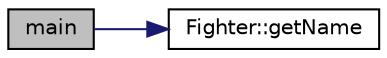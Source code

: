 digraph "main"
{
  edge [fontname="Helvetica",fontsize="10",labelfontname="Helvetica",labelfontsize="10"];
  node [fontname="Helvetica",fontsize="10",shape=record];
  rankdir="LR";
  Node1 [label="main",height=0.2,width=0.4,color="black", fillcolor="grey75", style="filled", fontcolor="black"];
  Node1 -> Node2 [color="midnightblue",fontsize="10",style="solid"];
  Node2 [label="Fighter::getName",height=0.2,width=0.4,color="black", fillcolor="white", style="filled",URL="$classFighter.html#aea4a9cf98a672b2305d1147885b91c34"];
}
